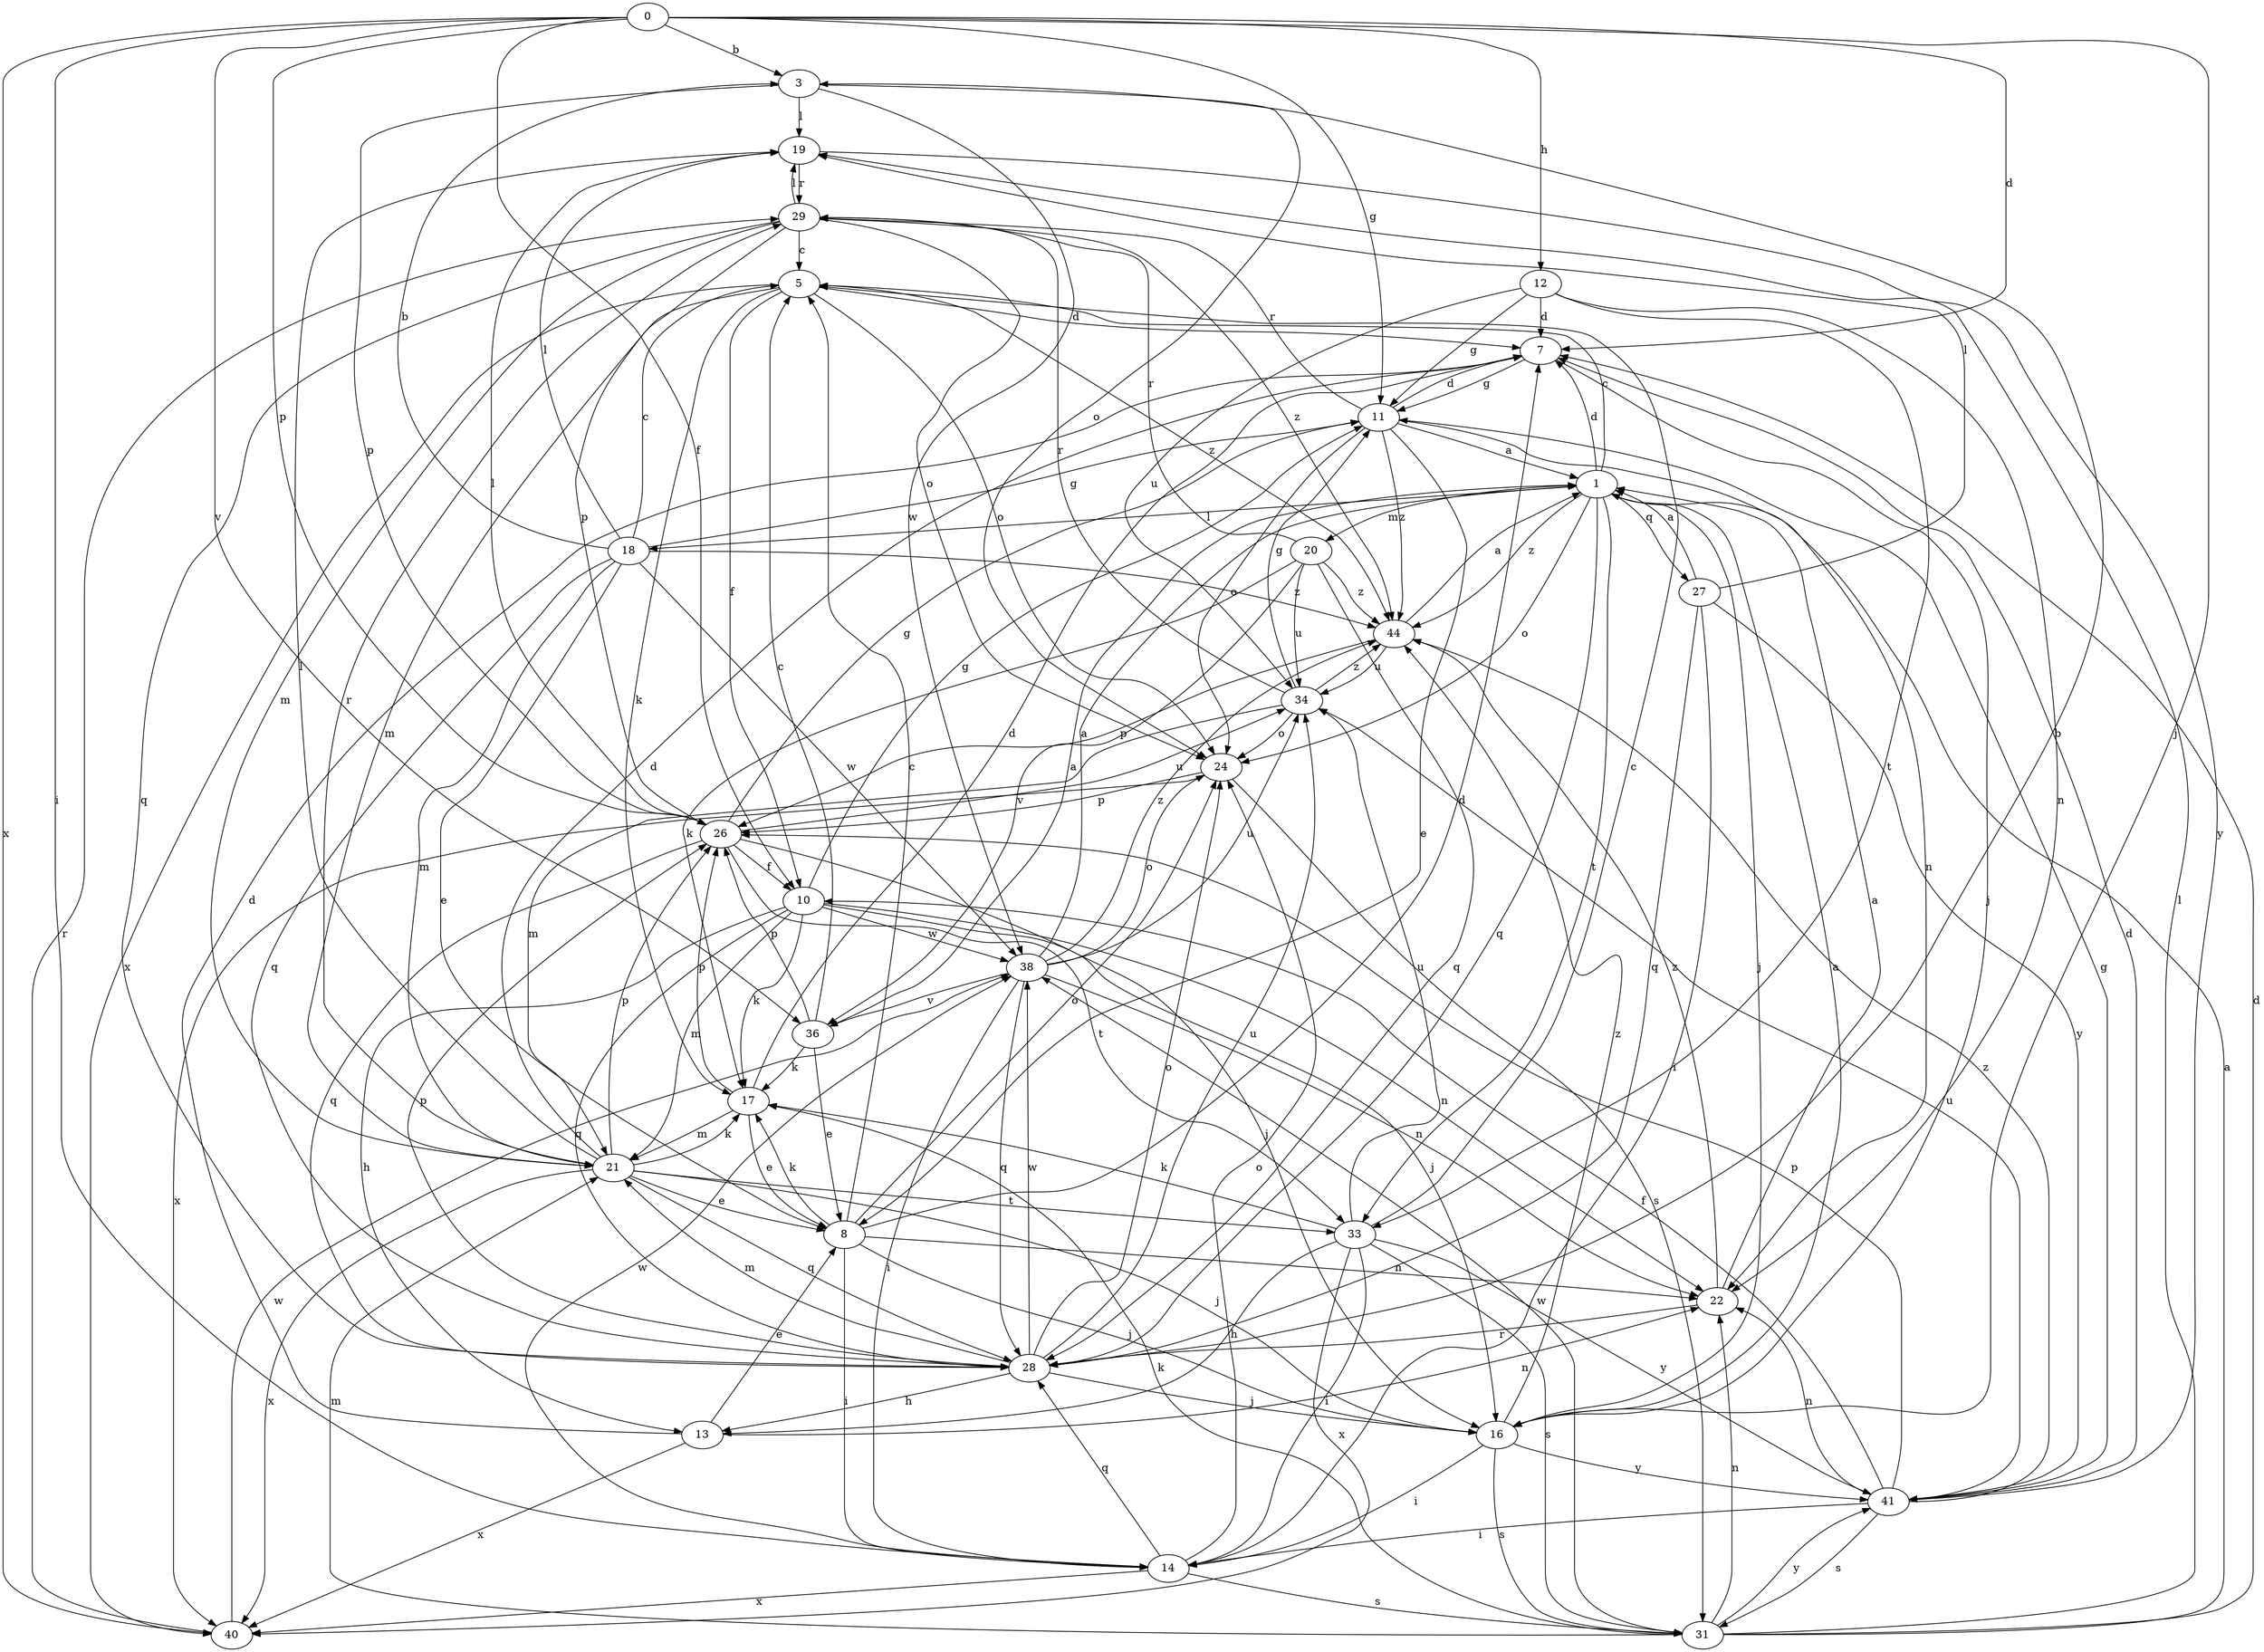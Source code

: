 strict digraph  {
0;
1;
3;
5;
7;
8;
10;
11;
12;
13;
14;
16;
17;
18;
19;
20;
21;
22;
24;
26;
27;
28;
29;
31;
33;
34;
36;
38;
40;
41;
44;
0 -> 3  [label=b];
0 -> 7  [label=d];
0 -> 10  [label=f];
0 -> 11  [label=g];
0 -> 12  [label=h];
0 -> 14  [label=i];
0 -> 16  [label=j];
0 -> 26  [label=p];
0 -> 36  [label=v];
0 -> 40  [label=x];
1 -> 5  [label=c];
1 -> 7  [label=d];
1 -> 16  [label=j];
1 -> 18  [label=l];
1 -> 20  [label=m];
1 -> 24  [label=o];
1 -> 27  [label=q];
1 -> 28  [label=q];
1 -> 33  [label=t];
1 -> 44  [label=z];
3 -> 19  [label=l];
3 -> 24  [label=o];
3 -> 26  [label=p];
3 -> 38  [label=w];
5 -> 7  [label=d];
5 -> 10  [label=f];
5 -> 17  [label=k];
5 -> 21  [label=m];
5 -> 24  [label=o];
5 -> 40  [label=x];
5 -> 44  [label=z];
7 -> 11  [label=g];
7 -> 16  [label=j];
8 -> 5  [label=c];
8 -> 7  [label=d];
8 -> 14  [label=i];
8 -> 16  [label=j];
8 -> 17  [label=k];
8 -> 22  [label=n];
8 -> 24  [label=o];
10 -> 11  [label=g];
10 -> 13  [label=h];
10 -> 16  [label=j];
10 -> 17  [label=k];
10 -> 21  [label=m];
10 -> 22  [label=n];
10 -> 28  [label=q];
10 -> 38  [label=w];
11 -> 1  [label=a];
11 -> 7  [label=d];
11 -> 8  [label=e];
11 -> 22  [label=n];
11 -> 24  [label=o];
11 -> 29  [label=r];
11 -> 44  [label=z];
12 -> 7  [label=d];
12 -> 11  [label=g];
12 -> 22  [label=n];
12 -> 33  [label=t];
12 -> 34  [label=u];
13 -> 7  [label=d];
13 -> 8  [label=e];
13 -> 22  [label=n];
13 -> 40  [label=x];
14 -> 24  [label=o];
14 -> 28  [label=q];
14 -> 31  [label=s];
14 -> 38  [label=w];
14 -> 40  [label=x];
16 -> 1  [label=a];
16 -> 14  [label=i];
16 -> 31  [label=s];
16 -> 41  [label=y];
16 -> 44  [label=z];
17 -> 7  [label=d];
17 -> 8  [label=e];
17 -> 21  [label=m];
17 -> 26  [label=p];
18 -> 3  [label=b];
18 -> 5  [label=c];
18 -> 8  [label=e];
18 -> 11  [label=g];
18 -> 19  [label=l];
18 -> 21  [label=m];
18 -> 28  [label=q];
18 -> 38  [label=w];
18 -> 44  [label=z];
19 -> 29  [label=r];
19 -> 41  [label=y];
20 -> 17  [label=k];
20 -> 28  [label=q];
20 -> 29  [label=r];
20 -> 34  [label=u];
20 -> 36  [label=v];
20 -> 44  [label=z];
21 -> 7  [label=d];
21 -> 8  [label=e];
21 -> 16  [label=j];
21 -> 17  [label=k];
21 -> 19  [label=l];
21 -> 26  [label=p];
21 -> 28  [label=q];
21 -> 29  [label=r];
21 -> 33  [label=t];
21 -> 40  [label=x];
22 -> 1  [label=a];
22 -> 44  [label=z];
22 -> 28  [label=r];
24 -> 26  [label=p];
24 -> 31  [label=s];
24 -> 40  [label=x];
26 -> 10  [label=f];
26 -> 11  [label=g];
26 -> 16  [label=j];
26 -> 19  [label=l];
26 -> 28  [label=q];
26 -> 33  [label=t];
26 -> 34  [label=u];
27 -> 1  [label=a];
27 -> 14  [label=i];
27 -> 19  [label=l];
27 -> 28  [label=q];
27 -> 41  [label=y];
28 -> 3  [label=b];
28 -> 13  [label=h];
28 -> 16  [label=j];
28 -> 21  [label=m];
28 -> 24  [label=o];
28 -> 26  [label=p];
28 -> 34  [label=u];
28 -> 38  [label=w];
29 -> 5  [label=c];
29 -> 19  [label=l];
29 -> 21  [label=m];
29 -> 24  [label=o];
29 -> 26  [label=p];
29 -> 28  [label=q];
29 -> 44  [label=z];
31 -> 1  [label=a];
31 -> 7  [label=d];
31 -> 17  [label=k];
31 -> 19  [label=l];
31 -> 21  [label=m];
31 -> 22  [label=n];
31 -> 38  [label=w];
31 -> 41  [label=y];
33 -> 5  [label=c];
33 -> 13  [label=h];
33 -> 14  [label=i];
33 -> 17  [label=k];
33 -> 31  [label=s];
33 -> 34  [label=u];
33 -> 40  [label=x];
33 -> 41  [label=y];
34 -> 11  [label=g];
34 -> 21  [label=m];
34 -> 24  [label=o];
34 -> 29  [label=r];
34 -> 44  [label=z];
36 -> 1  [label=a];
36 -> 5  [label=c];
36 -> 8  [label=e];
36 -> 17  [label=k];
36 -> 26  [label=p];
38 -> 1  [label=a];
38 -> 14  [label=i];
38 -> 22  [label=n];
38 -> 24  [label=o];
38 -> 28  [label=q];
38 -> 34  [label=u];
38 -> 36  [label=v];
38 -> 44  [label=z];
40 -> 29  [label=r];
40 -> 38  [label=w];
41 -> 7  [label=d];
41 -> 10  [label=f];
41 -> 11  [label=g];
41 -> 14  [label=i];
41 -> 22  [label=n];
41 -> 26  [label=p];
41 -> 31  [label=s];
41 -> 34  [label=u];
41 -> 44  [label=z];
44 -> 1  [label=a];
44 -> 26  [label=p];
44 -> 34  [label=u];
}
